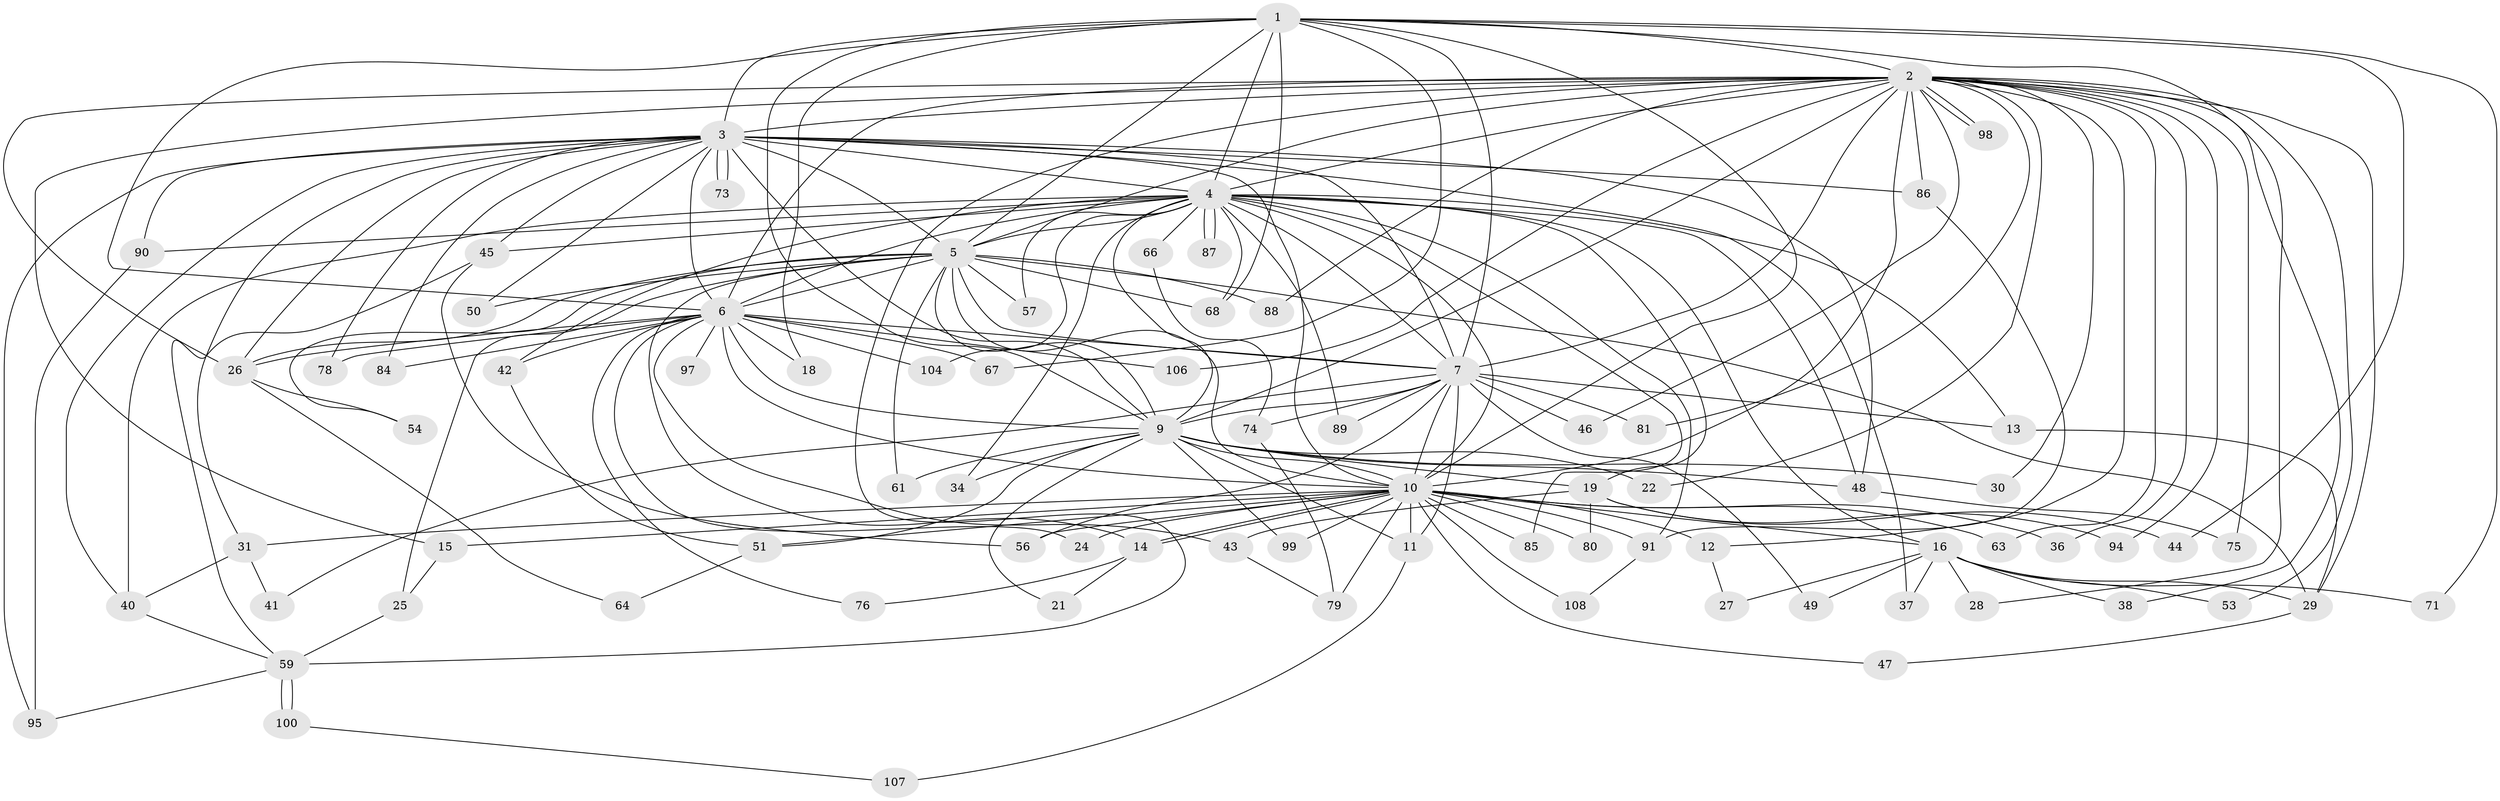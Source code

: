 // Generated by graph-tools (version 1.1) at 2025/51/02/27/25 19:51:48]
// undirected, 81 vertices, 194 edges
graph export_dot {
graph [start="1"]
  node [color=gray90,style=filled];
  1 [super="+65"];
  2 [super="+77"];
  3 [super="+17"];
  4 [super="+8"];
  5 [super="+20"];
  6 [super="+72"];
  7 [super="+105"];
  9 [super="+62"];
  10 [super="+70"];
  11 [super="+33"];
  12;
  13 [super="+39"];
  14 [super="+32"];
  15;
  16 [super="+23"];
  18;
  19 [super="+35"];
  21;
  22;
  24;
  25 [super="+60"];
  26 [super="+82"];
  27;
  28;
  29 [super="+55"];
  30;
  31 [super="+52"];
  34;
  36;
  37;
  38;
  40;
  41;
  42;
  43 [super="+102"];
  44;
  45 [super="+101"];
  46;
  47;
  48 [super="+96"];
  49;
  50;
  51 [super="+58"];
  53;
  54;
  56 [super="+83"];
  57;
  59 [super="+69"];
  61;
  63 [super="+92"];
  64;
  66;
  67;
  68 [super="+93"];
  71;
  73;
  74;
  75;
  76;
  78;
  79;
  80;
  81;
  84;
  85;
  86;
  87;
  88;
  89;
  90;
  91 [super="+103"];
  94;
  95 [super="+109"];
  97;
  98;
  99;
  100;
  104;
  106;
  107;
  108;
  1 -- 2;
  1 -- 3 [weight=2];
  1 -- 4 [weight=2];
  1 -- 5;
  1 -- 6;
  1 -- 7;
  1 -- 9;
  1 -- 10;
  1 -- 18;
  1 -- 28;
  1 -- 44;
  1 -- 67;
  1 -- 71;
  1 -- 68;
  2 -- 3;
  2 -- 4 [weight=2];
  2 -- 5;
  2 -- 6;
  2 -- 7;
  2 -- 9;
  2 -- 10;
  2 -- 12;
  2 -- 15;
  2 -- 22;
  2 -- 29;
  2 -- 30;
  2 -- 36;
  2 -- 38;
  2 -- 46;
  2 -- 53;
  2 -- 59;
  2 -- 63;
  2 -- 75;
  2 -- 81;
  2 -- 86;
  2 -- 88;
  2 -- 94;
  2 -- 98;
  2 -- 98;
  2 -- 106;
  2 -- 26;
  3 -- 4 [weight=2];
  3 -- 5;
  3 -- 6;
  3 -- 7;
  3 -- 9;
  3 -- 10 [weight=2];
  3 -- 26;
  3 -- 31;
  3 -- 37;
  3 -- 40;
  3 -- 45;
  3 -- 48;
  3 -- 50;
  3 -- 73;
  3 -- 73;
  3 -- 78;
  3 -- 84;
  3 -- 86;
  3 -- 95;
  3 -- 90;
  4 -- 5 [weight=2];
  4 -- 6 [weight=2];
  4 -- 7 [weight=2];
  4 -- 9 [weight=2];
  4 -- 10 [weight=2];
  4 -- 13;
  4 -- 19 [weight=2];
  4 -- 34;
  4 -- 40;
  4 -- 42;
  4 -- 45;
  4 -- 66 [weight=2];
  4 -- 68;
  4 -- 85;
  4 -- 87;
  4 -- 87;
  4 -- 89;
  4 -- 90;
  4 -- 91;
  4 -- 16 [weight=2];
  4 -- 104;
  4 -- 48;
  4 -- 57;
  5 -- 6;
  5 -- 7;
  5 -- 9;
  5 -- 10 [weight=2];
  5 -- 25;
  5 -- 26;
  5 -- 50;
  5 -- 54;
  5 -- 57;
  5 -- 68;
  5 -- 88;
  5 -- 29;
  5 -- 14;
  5 -- 61;
  6 -- 7 [weight=2];
  6 -- 9;
  6 -- 10 [weight=3];
  6 -- 18;
  6 -- 24;
  6 -- 42;
  6 -- 43;
  6 -- 67;
  6 -- 76;
  6 -- 78;
  6 -- 84;
  6 -- 97 [weight=2];
  6 -- 104;
  6 -- 106;
  6 -- 26;
  7 -- 9;
  7 -- 10;
  7 -- 13;
  7 -- 41;
  7 -- 46;
  7 -- 49;
  7 -- 56 [weight=2];
  7 -- 74;
  7 -- 81;
  7 -- 89;
  7 -- 11;
  9 -- 10 [weight=2];
  9 -- 11;
  9 -- 19;
  9 -- 21;
  9 -- 22;
  9 -- 30;
  9 -- 34;
  9 -- 51;
  9 -- 61;
  9 -- 99;
  9 -- 48;
  10 -- 11;
  10 -- 12;
  10 -- 14;
  10 -- 14;
  10 -- 15;
  10 -- 16;
  10 -- 24;
  10 -- 31;
  10 -- 36;
  10 -- 47;
  10 -- 51;
  10 -- 56;
  10 -- 63 [weight=2];
  10 -- 79;
  10 -- 80;
  10 -- 85;
  10 -- 91;
  10 -- 99;
  10 -- 108;
  11 -- 107;
  12 -- 27;
  13 -- 29;
  14 -- 21;
  14 -- 76;
  15 -- 25;
  16 -- 27;
  16 -- 28;
  16 -- 29;
  16 -- 37;
  16 -- 38;
  16 -- 49;
  16 -- 53;
  16 -- 71;
  19 -- 80;
  19 -- 94;
  19 -- 43;
  19 -- 44;
  25 -- 59;
  26 -- 54;
  26 -- 64;
  29 -- 47;
  31 -- 41;
  31 -- 40;
  40 -- 59;
  42 -- 51;
  43 -- 79;
  45 -- 56;
  45 -- 59;
  48 -- 75;
  51 -- 64;
  59 -- 95;
  59 -- 100;
  59 -- 100;
  66 -- 74;
  74 -- 79;
  86 -- 91;
  90 -- 95;
  91 -- 108;
  100 -- 107;
}
